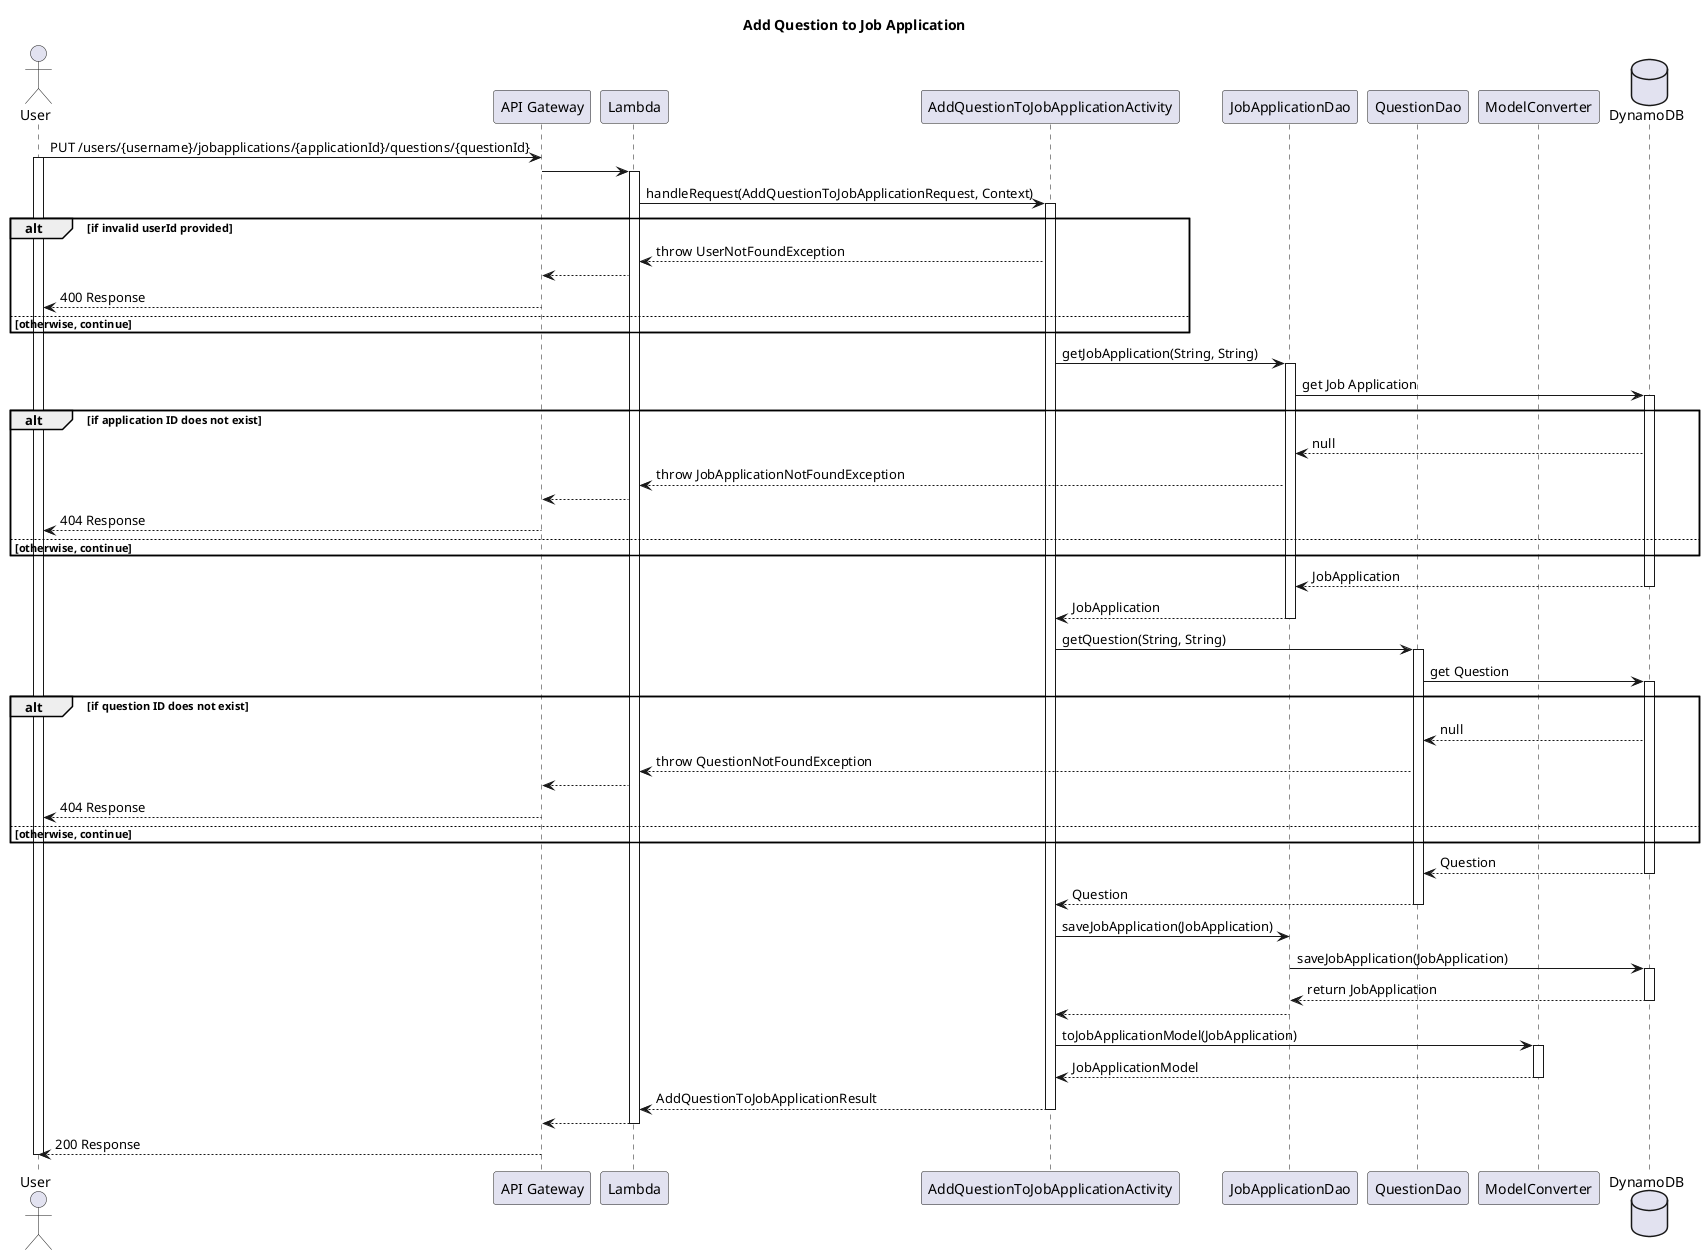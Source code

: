 @startuml
title Add Question to Job Application

actor User
participant "API Gateway" as APIGateway
participant Lambda
participant AddQuestionToJobApplicationActivity
participant JobApplicationDao
participant QuestionDao
participant ModelConverter
database DynamoDB

User -> APIGateway : PUT /users/{username}/jobapplications/{applicationId}/questions/{questionId}
activate User
APIGateway -> Lambda
activate Lambda
Lambda -> AddQuestionToJobApplicationActivity :  handleRequest(AddQuestionToJobApplicationRequest, Context)
activate AddQuestionToJobApplicationActivity
alt if invalid userId provided
    Lambda <-- AddQuestionToJobApplicationActivity : throw UserNotFoundException
    APIGateway <-- Lambda
    User <-- APIGateway : 400 Response
else otherwise, continue
end
AddQuestionToJobApplicationActivity -> JobApplicationDao : getJobApplication(String, String)
activate JobApplicationDao
JobApplicationDao -> DynamoDB : get Job Application
activate DynamoDB
alt if application ID does not exist
    JobApplicationDao <-- DynamoDB : null
    Lambda <-- JobApplicationDao : throw JobApplicationNotFoundException
    APIGateway <-- Lambda
    User <-- APIGateway : 404 Response
else otherwise, continue
end
JobApplicationDao <-- DynamoDB : JobApplication
deactivate DynamoDB
AddQuestionToJobApplicationActivity <-- JobApplicationDao : JobApplication
deactivate JobApplicationDao
AddQuestionToJobApplicationActivity -> QuestionDao : getQuestion(String, String)
activate QuestionDao
QuestionDao -> DynamoDB : get Question
activate DynamoDB
alt if question ID does not exist
    QuestionDao <-- DynamoDB : null
    Lambda <-- QuestionDao : throw QuestionNotFoundException
    APIGateway <-- Lambda
    User <-- APIGateway : 404 Response
else otherwise, continue
end
QuestionDao <-- DynamoDB : Question
deactivate DynamoDB
AddQuestionToJobApplicationActivity <-- QuestionDao : Question
deactivate QuestionDao

AddQuestionToJobApplicationActivity -> JobApplicationDao : saveJobApplication(JobApplication)
JobApplicationDao -> DynamoDB : saveJobApplication(JobApplication)
activate DynamoDB

JobApplicationDao <-- DynamoDB : return JobApplication
deactivate DynamoDB
AddQuestionToJobApplicationActivity <-- JobApplicationDao

AddQuestionToJobApplicationActivity -> ModelConverter : toJobApplicationModel(JobApplication)
activate ModelConverter
AddQuestionToJobApplicationActivity <-- ModelConverter : JobApplicationModel
deactivate ModelConverter
Lambda <-- AddQuestionToJobApplicationActivity : AddQuestionToJobApplicationResult
deactivate AddQuestionToJobApplicationActivity
APIGateway <-- Lambda
deactivate Lambda
User <-- APIGateway : 200 Response
deactivate User

@enduml